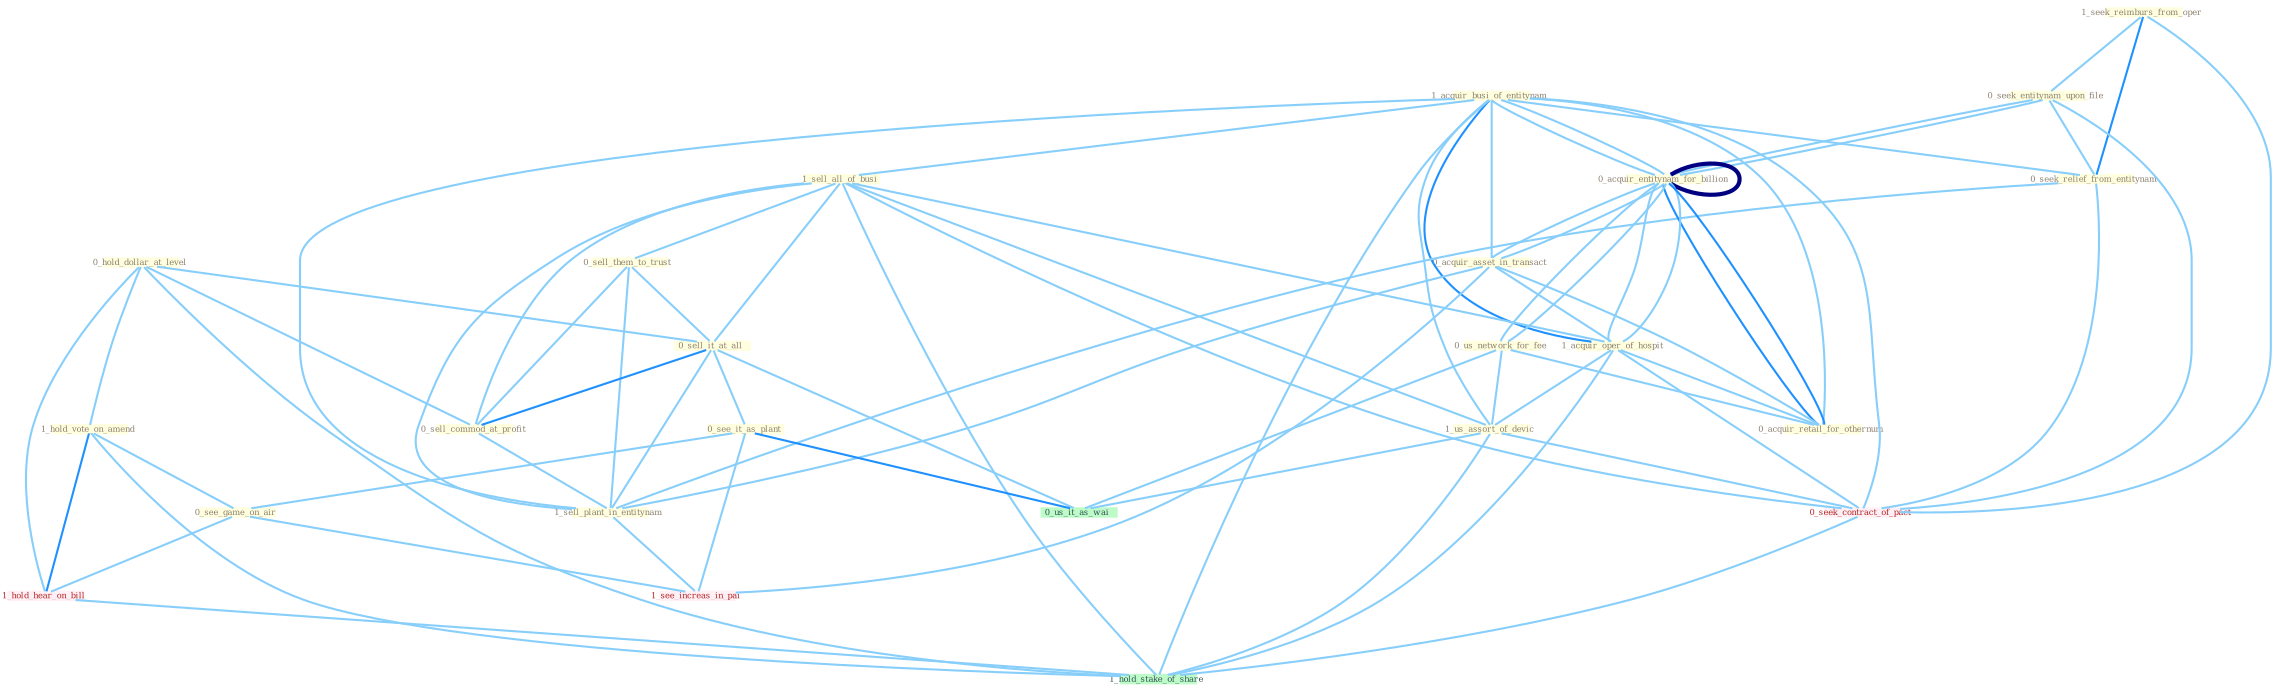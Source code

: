 Graph G{ 
    node
    [shape=polygon,style=filled,width=.5,height=.06,color="#BDFCC9",fixedsize=true,fontsize=4,
    fontcolor="#2f4f4f"];
    {node
    [color="#ffffe0", fontcolor="#8b7d6b"] "1_seek_reimburs_from_oper " "1_acquir_busi_of_entitynam " "0_seek_entitynam_upon_file " "1_sell_all_of_busi " "0_seek_relief_from_entitynam " "0_acquir_entitynam_for_billion " "0_sell_them_to_trust " "0_hold_dollar_at_level " "0_acquir_asset_in_transact " "0_sell_it_at_all " "1_acquir_oper_of_hospit " "1_hold_vote_on_amend " "0_see_it_as_plant " "0_us_network_for_fee " "0_see_game_on_air " "0_sell_commod_at_profit " "1_us_assort_of_devic " "1_sell_plant_in_entitynam " "0_acquir_retail_for_othernum "}
{node [color="#fff0f5", fontcolor="#b22222"] "0_seek_contract_of_pact " "1_see_increas_in_pai " "1_hold_hear_on_bill "}
edge [color="#B0E2FF"];

	"1_seek_reimburs_from_oper " -- "0_seek_entitynam_upon_file " [w="1", color="#87cefa" ];
	"1_seek_reimburs_from_oper " -- "0_seek_relief_from_entitynam " [w="2", color="#1e90ff" , len=0.8];
	"1_seek_reimburs_from_oper " -- "0_seek_contract_of_pact " [w="1", color="#87cefa" ];
	"1_acquir_busi_of_entitynam " -- "1_sell_all_of_busi " [w="1", color="#87cefa" ];
	"1_acquir_busi_of_entitynam " -- "0_seek_relief_from_entitynam " [w="1", color="#87cefa" ];
	"1_acquir_busi_of_entitynam " -- "0_acquir_entitynam_for_billion " [w="1", color="#87cefa" ];
	"1_acquir_busi_of_entitynam " -- "0_acquir_asset_in_transact " [w="1", color="#87cefa" ];
	"1_acquir_busi_of_entitynam " -- "1_acquir_oper_of_hospit " [w="2", color="#1e90ff" , len=0.8];
	"1_acquir_busi_of_entitynam " -- "1_us_assort_of_devic " [w="1", color="#87cefa" ];
	"1_acquir_busi_of_entitynam " -- "1_sell_plant_in_entitynam " [w="1", color="#87cefa" ];
	"1_acquir_busi_of_entitynam " -- "0_acquir_retail_for_othernum " [w="1", color="#87cefa" ];
	"1_acquir_busi_of_entitynam " -- "0_seek_contract_of_pact " [w="1", color="#87cefa" ];
	"1_acquir_busi_of_entitynam " -- "0_acquir_entitynam_for_billion " [w="1", color="#87cefa" ];
	"1_acquir_busi_of_entitynam " -- "1_hold_stake_of_share " [w="1", color="#87cefa" ];
	"0_seek_entitynam_upon_file " -- "0_seek_relief_from_entitynam " [w="1", color="#87cefa" ];
	"0_seek_entitynam_upon_file " -- "0_acquir_entitynam_for_billion " [w="1", color="#87cefa" ];
	"0_seek_entitynam_upon_file " -- "0_seek_contract_of_pact " [w="1", color="#87cefa" ];
	"0_seek_entitynam_upon_file " -- "0_acquir_entitynam_for_billion " [w="1", color="#87cefa" ];
	"1_sell_all_of_busi " -- "0_sell_them_to_trust " [w="1", color="#87cefa" ];
	"1_sell_all_of_busi " -- "0_sell_it_at_all " [w="1", color="#87cefa" ];
	"1_sell_all_of_busi " -- "1_acquir_oper_of_hospit " [w="1", color="#87cefa" ];
	"1_sell_all_of_busi " -- "0_sell_commod_at_profit " [w="1", color="#87cefa" ];
	"1_sell_all_of_busi " -- "1_us_assort_of_devic " [w="1", color="#87cefa" ];
	"1_sell_all_of_busi " -- "1_sell_plant_in_entitynam " [w="1", color="#87cefa" ];
	"1_sell_all_of_busi " -- "0_seek_contract_of_pact " [w="1", color="#87cefa" ];
	"1_sell_all_of_busi " -- "1_hold_stake_of_share " [w="1", color="#87cefa" ];
	"0_seek_relief_from_entitynam " -- "1_sell_plant_in_entitynam " [w="1", color="#87cefa" ];
	"0_seek_relief_from_entitynam " -- "0_seek_contract_of_pact " [w="1", color="#87cefa" ];
	"0_acquir_entitynam_for_billion " -- "0_acquir_asset_in_transact " [w="1", color="#87cefa" ];
	"0_acquir_entitynam_for_billion " -- "1_acquir_oper_of_hospit " [w="1", color="#87cefa" ];
	"0_acquir_entitynam_for_billion " -- "0_us_network_for_fee " [w="1", color="#87cefa" ];
	"0_acquir_entitynam_for_billion " -- "0_acquir_retail_for_othernum " [w="2", color="#1e90ff" , len=0.8];
	"0_acquir_entitynam_for_billion " -- "0_acquir_entitynam_for_billion " [w="4", style=bold, color="#000080", len=0.4];
	"0_sell_them_to_trust " -- "0_sell_it_at_all " [w="1", color="#87cefa" ];
	"0_sell_them_to_trust " -- "0_sell_commod_at_profit " [w="1", color="#87cefa" ];
	"0_sell_them_to_trust " -- "1_sell_plant_in_entitynam " [w="1", color="#87cefa" ];
	"0_hold_dollar_at_level " -- "0_sell_it_at_all " [w="1", color="#87cefa" ];
	"0_hold_dollar_at_level " -- "1_hold_vote_on_amend " [w="1", color="#87cefa" ];
	"0_hold_dollar_at_level " -- "0_sell_commod_at_profit " [w="1", color="#87cefa" ];
	"0_hold_dollar_at_level " -- "1_hold_hear_on_bill " [w="1", color="#87cefa" ];
	"0_hold_dollar_at_level " -- "1_hold_stake_of_share " [w="1", color="#87cefa" ];
	"0_acquir_asset_in_transact " -- "1_acquir_oper_of_hospit " [w="1", color="#87cefa" ];
	"0_acquir_asset_in_transact " -- "1_sell_plant_in_entitynam " [w="1", color="#87cefa" ];
	"0_acquir_asset_in_transact " -- "0_acquir_retail_for_othernum " [w="1", color="#87cefa" ];
	"0_acquir_asset_in_transact " -- "0_acquir_entitynam_for_billion " [w="1", color="#87cefa" ];
	"0_acquir_asset_in_transact " -- "1_see_increas_in_pai " [w="1", color="#87cefa" ];
	"0_sell_it_at_all " -- "0_see_it_as_plant " [w="1", color="#87cefa" ];
	"0_sell_it_at_all " -- "0_sell_commod_at_profit " [w="2", color="#1e90ff" , len=0.8];
	"0_sell_it_at_all " -- "1_sell_plant_in_entitynam " [w="1", color="#87cefa" ];
	"0_sell_it_at_all " -- "0_us_it_as_wai " [w="1", color="#87cefa" ];
	"1_acquir_oper_of_hospit " -- "1_us_assort_of_devic " [w="1", color="#87cefa" ];
	"1_acquir_oper_of_hospit " -- "0_acquir_retail_for_othernum " [w="1", color="#87cefa" ];
	"1_acquir_oper_of_hospit " -- "0_seek_contract_of_pact " [w="1", color="#87cefa" ];
	"1_acquir_oper_of_hospit " -- "0_acquir_entitynam_for_billion " [w="1", color="#87cefa" ];
	"1_acquir_oper_of_hospit " -- "1_hold_stake_of_share " [w="1", color="#87cefa" ];
	"1_hold_vote_on_amend " -- "0_see_game_on_air " [w="1", color="#87cefa" ];
	"1_hold_vote_on_amend " -- "1_hold_hear_on_bill " [w="2", color="#1e90ff" , len=0.8];
	"1_hold_vote_on_amend " -- "1_hold_stake_of_share " [w="1", color="#87cefa" ];
	"0_see_it_as_plant " -- "0_see_game_on_air " [w="1", color="#87cefa" ];
	"0_see_it_as_plant " -- "0_us_it_as_wai " [w="2", color="#1e90ff" , len=0.8];
	"0_see_it_as_plant " -- "1_see_increas_in_pai " [w="1", color="#87cefa" ];
	"0_us_network_for_fee " -- "1_us_assort_of_devic " [w="1", color="#87cefa" ];
	"0_us_network_for_fee " -- "0_acquir_retail_for_othernum " [w="1", color="#87cefa" ];
	"0_us_network_for_fee " -- "0_us_it_as_wai " [w="1", color="#87cefa" ];
	"0_us_network_for_fee " -- "0_acquir_entitynam_for_billion " [w="1", color="#87cefa" ];
	"0_see_game_on_air " -- "1_see_increas_in_pai " [w="1", color="#87cefa" ];
	"0_see_game_on_air " -- "1_hold_hear_on_bill " [w="1", color="#87cefa" ];
	"0_sell_commod_at_profit " -- "1_sell_plant_in_entitynam " [w="1", color="#87cefa" ];
	"1_us_assort_of_devic " -- "0_seek_contract_of_pact " [w="1", color="#87cefa" ];
	"1_us_assort_of_devic " -- "0_us_it_as_wai " [w="1", color="#87cefa" ];
	"1_us_assort_of_devic " -- "1_hold_stake_of_share " [w="1", color="#87cefa" ];
	"1_sell_plant_in_entitynam " -- "1_see_increas_in_pai " [w="1", color="#87cefa" ];
	"0_acquir_retail_for_othernum " -- "0_acquir_entitynam_for_billion " [w="2", color="#1e90ff" , len=0.8];
	"0_seek_contract_of_pact " -- "1_hold_stake_of_share " [w="1", color="#87cefa" ];
	"1_hold_hear_on_bill " -- "1_hold_stake_of_share " [w="1", color="#87cefa" ];
}